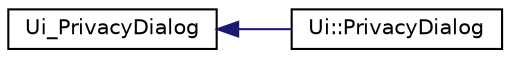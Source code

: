 digraph "Graphical Class Hierarchy"
{
 // LATEX_PDF_SIZE
  edge [fontname="Helvetica",fontsize="10",labelfontname="Helvetica",labelfontsize="10"];
  node [fontname="Helvetica",fontsize="10",shape=record];
  rankdir="LR";
  Node0 [label="Ui_PrivacyDialog",height=0.2,width=0.4,color="black", fillcolor="white", style="filled",URL="$class_ui___privacy_dialog.html",tooltip=" "];
  Node0 -> Node1 [dir="back",color="midnightblue",fontsize="10",style="solid",fontname="Helvetica"];
  Node1 [label="Ui::PrivacyDialog",height=0.2,width=0.4,color="black", fillcolor="white", style="filled",URL="$class_ui_1_1_privacy_dialog.html",tooltip=" "];
}

